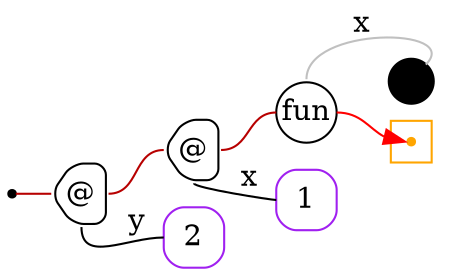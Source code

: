 digraph G {
  rankdir=LR;
  edge[arrowhead=none,arrowtail=none];
  node[fixedsize=true,shape=circle]
  size="9.201041666666667,5.219270833333334";
  labeldistance=0;
  nodesep=.175;
  ranksep=.175;

 nd1[shape=point];
   nd29[label="1",tooltip="nd29-ConstGraph",style=rounded,orientation=90,shape=square,width=.4,height=.4,color="purple"];
   nd36[label="2",tooltip="nd36-ConstGraph",style=rounded,orientation=90,shape=square,width=.4,height=.4,color="purple"];
 nd110[label="@",tooltip="nd110-AppGraph",style=rounded,orientation=90,shape=house,width=.4,height=.4,color="#000000"];
 nd111[label="@",tooltip="nd111-AppGraph",style=rounded,orientation=90,shape=house,width=.4,height=.4,color="#000000"];
 nd54[label="fun",tooltip="nd54-AbsGraph",style=rounded,width=.4,height=.4,color="#000000"];
 subgraph cluster_nd56 {
   graph[style=fill,color="orange"];
   ndcluster_nd56[tooltip="nd56",orientation=90,shape=point,color="orange"];
 };
 nd62[label="C0",tooltip="nd62-WeakGraph",style=rounded,orientation=90,shape=point,width=.3,height=.3,color="#000000"];

  nd54->ndcluster_nd56[tailport=e,headport=w,color=red,arrowhead=normal];
  nd54->nd62[dir=back,label="x",headport=ne,tailport=n,color=grey,arrowhead=none,arrowtail=none];
  nd111->nd54[tailport=e,headport=w,color="#b70000",arrowhead=none,arrowtail=none];
  nd110->nd111[tailport=e,headport=w,color="#b70000",arrowhead=none,arrowtail=none];
  nd1->nd110[tailport=e,headport=w,color="#b70000",arrowhead=none,arrowtail=none];
  nd110->nd36[label="y",tailport=s,headport=w];
  nd111->nd29[label="x",tailport=s,headport=w];
}